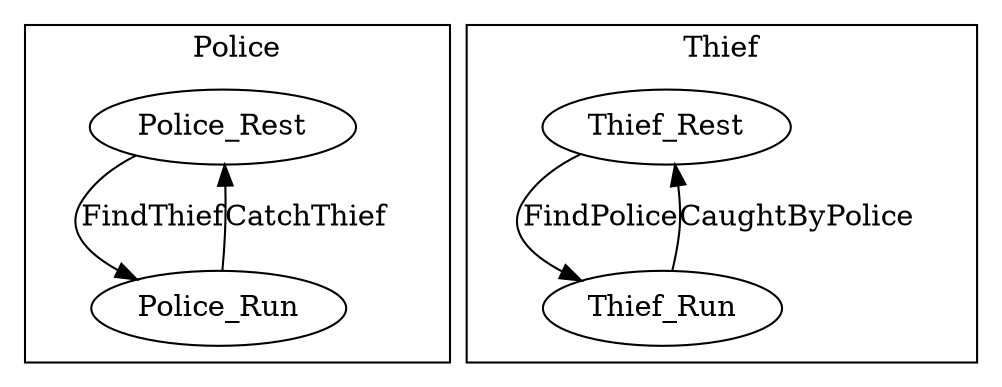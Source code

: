 digraph StateMachine
{
	subgraph cluster0
	{

		Police_Rest -> Police_Run[ label = "FindThief" ];
		Police_Run -> Police_Rest[ label = "CatchThief" ];

		label = "Police";

	}

	subgraph cluster1
	{

		Thief_Rest -> Thief_Run[ label = "FindPolice" ];
		Thief_Run -> Thief_Rest[ label = "CaughtByPolice" ];

		label = "Thief";

	}

}

